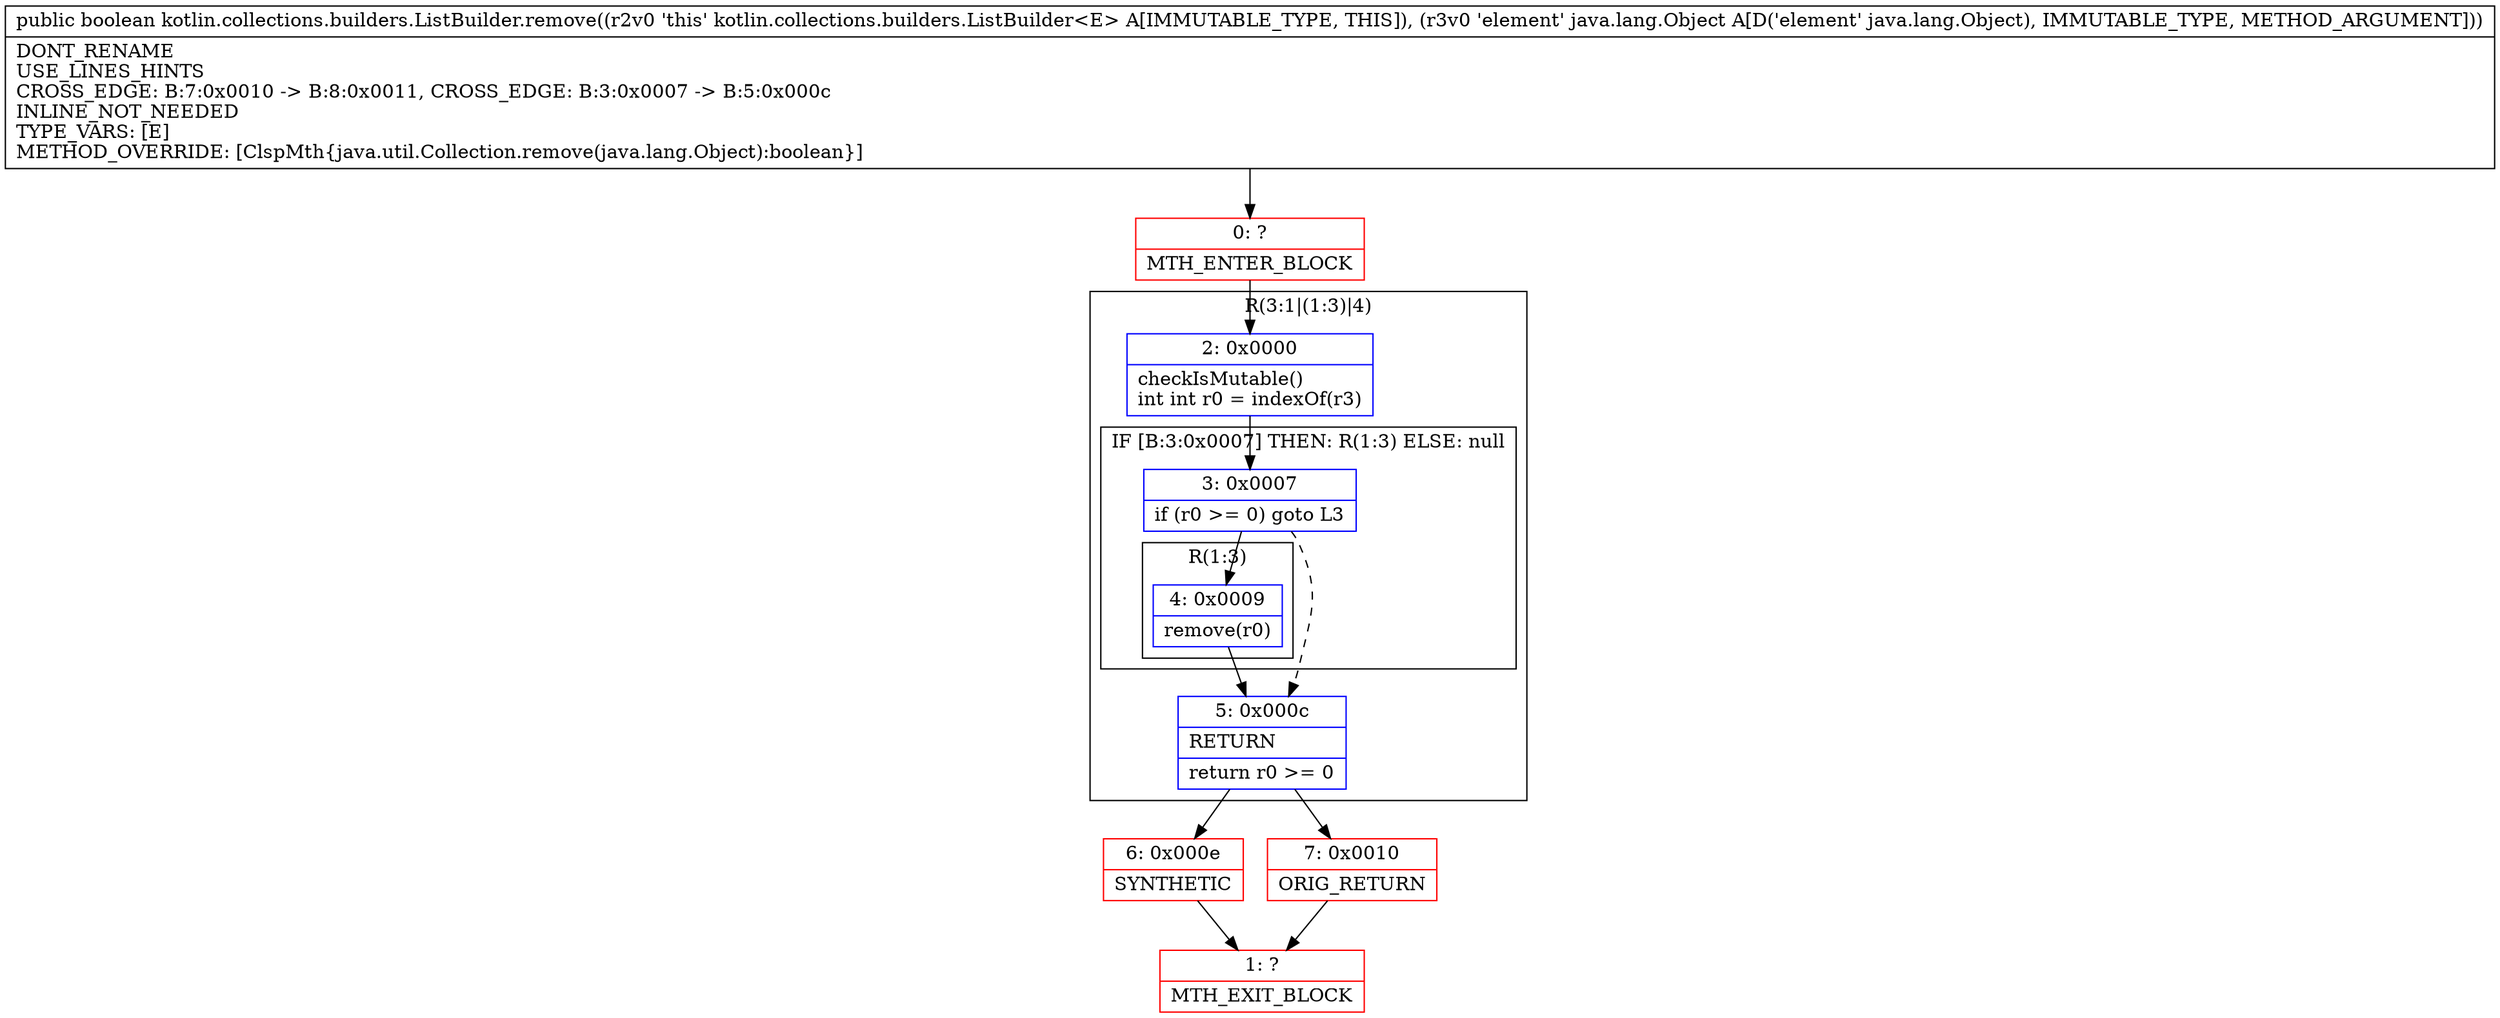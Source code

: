 digraph "CFG forkotlin.collections.builders.ListBuilder.remove(Ljava\/lang\/Object;)Z" {
subgraph cluster_Region_198284030 {
label = "R(3:1|(1:3)|4)";
node [shape=record,color=blue];
Node_2 [shape=record,label="{2\:\ 0x0000|checkIsMutable()\lint int r0 = indexOf(r3)\l}"];
subgraph cluster_IfRegion_1497402174 {
label = "IF [B:3:0x0007] THEN: R(1:3) ELSE: null";
node [shape=record,color=blue];
Node_3 [shape=record,label="{3\:\ 0x0007|if (r0 \>= 0) goto L3\l}"];
subgraph cluster_Region_2139443510 {
label = "R(1:3)";
node [shape=record,color=blue];
Node_4 [shape=record,label="{4\:\ 0x0009|remove(r0)\l}"];
}
}
Node_5 [shape=record,label="{5\:\ 0x000c|RETURN\l|return r0 \>= 0\l}"];
}
Node_0 [shape=record,color=red,label="{0\:\ ?|MTH_ENTER_BLOCK\l}"];
Node_6 [shape=record,color=red,label="{6\:\ 0x000e|SYNTHETIC\l}"];
Node_1 [shape=record,color=red,label="{1\:\ ?|MTH_EXIT_BLOCK\l}"];
Node_7 [shape=record,color=red,label="{7\:\ 0x0010|ORIG_RETURN\l}"];
MethodNode[shape=record,label="{public boolean kotlin.collections.builders.ListBuilder.remove((r2v0 'this' kotlin.collections.builders.ListBuilder\<E\> A[IMMUTABLE_TYPE, THIS]), (r3v0 'element' java.lang.Object A[D('element' java.lang.Object), IMMUTABLE_TYPE, METHOD_ARGUMENT]))  | DONT_RENAME\lUSE_LINES_HINTS\lCROSS_EDGE: B:7:0x0010 \-\> B:8:0x0011, CROSS_EDGE: B:3:0x0007 \-\> B:5:0x000c\lINLINE_NOT_NEEDED\lTYPE_VARS: [E]\lMETHOD_OVERRIDE: [ClspMth\{java.util.Collection.remove(java.lang.Object):boolean\}]\l}"];
MethodNode -> Node_0;Node_2 -> Node_3;
Node_3 -> Node_4;
Node_3 -> Node_5[style=dashed];
Node_4 -> Node_5;
Node_5 -> Node_6;
Node_5 -> Node_7;
Node_0 -> Node_2;
Node_6 -> Node_1;
Node_7 -> Node_1;
}

